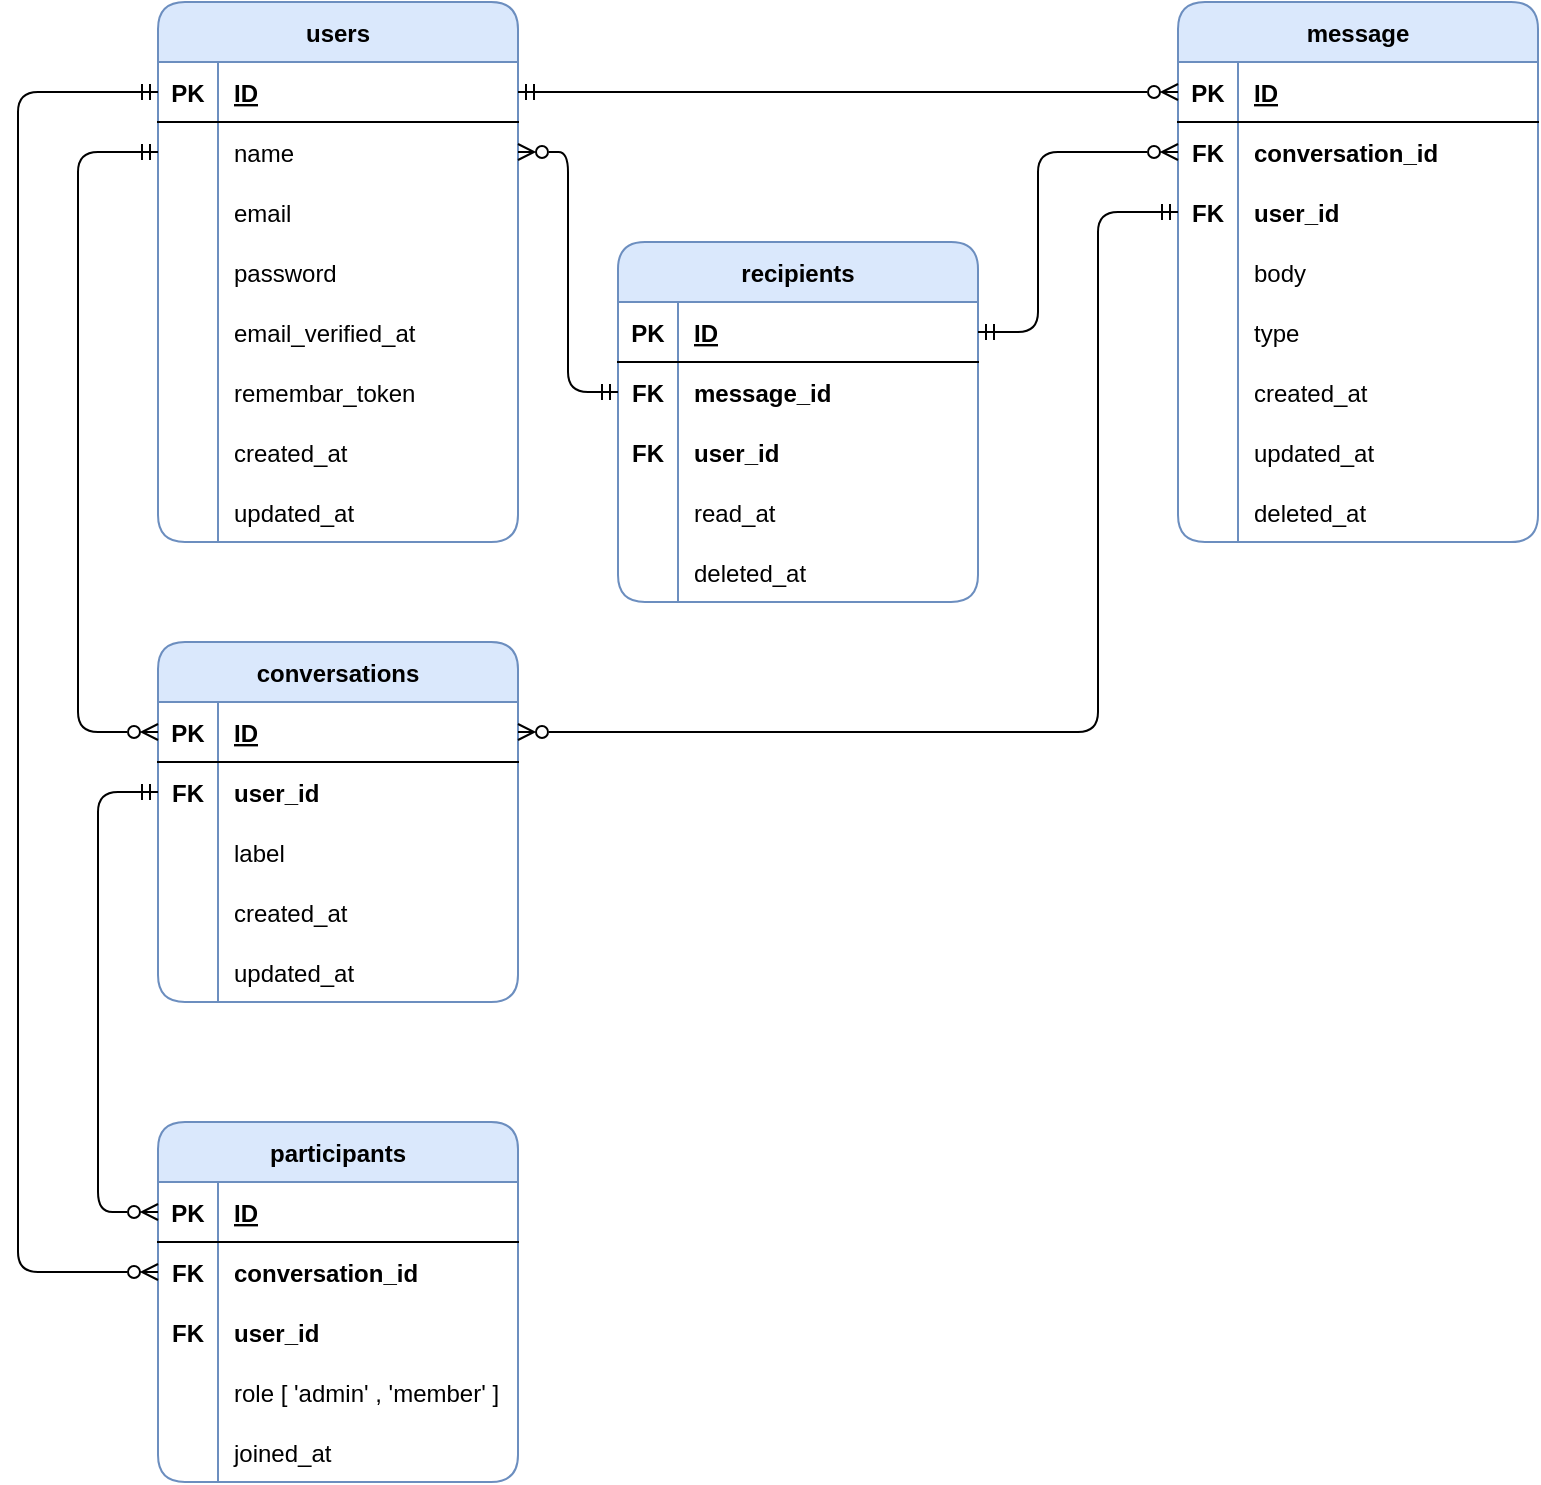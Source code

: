 <mxfile version="20.8.16" type="device"><diagram name="Page-1" id="VYthF_w5gr52Zh7X_joz"><mxGraphModel dx="1381" dy="808" grid="1" gridSize="10" guides="1" tooltips="1" connect="1" arrows="1" fold="1" page="1" pageScale="1" pageWidth="850" pageHeight="1100" math="0" shadow="0"><root><mxCell id="0"/><mxCell id="1" parent="0"/><mxCell id="FVKu1-KG73exiOE-UJJ5-1" value="conversations" style="shape=table;startSize=30;container=1;collapsible=1;childLayout=tableLayout;fixedRows=1;rowLines=0;fontStyle=1;align=center;resizeLast=1;rounded=1;shadow=0;swimlaneLine=1;fillColor=#dae8fc;strokeColor=#6c8ebf;" parent="1" vertex="1"><mxGeometry x="80" y="360" width="180" height="180" as="geometry"/></mxCell><mxCell id="FVKu1-KG73exiOE-UJJ5-2" value="" style="shape=tableRow;horizontal=0;startSize=0;swimlaneHead=0;swimlaneBody=0;fillColor=none;collapsible=0;dropTarget=0;points=[[0,0.5],[1,0.5]];portConstraint=eastwest;top=0;left=0;right=0;bottom=1;" parent="FVKu1-KG73exiOE-UJJ5-1" vertex="1"><mxGeometry y="30" width="180" height="30" as="geometry"/></mxCell><mxCell id="FVKu1-KG73exiOE-UJJ5-3" value="PK" style="shape=partialRectangle;connectable=0;fillColor=none;top=0;left=0;bottom=0;right=0;fontStyle=1;overflow=hidden;" parent="FVKu1-KG73exiOE-UJJ5-2" vertex="1"><mxGeometry width="30" height="30" as="geometry"><mxRectangle width="30" height="30" as="alternateBounds"/></mxGeometry></mxCell><mxCell id="FVKu1-KG73exiOE-UJJ5-4" value="ID" style="shape=partialRectangle;connectable=0;fillColor=none;top=0;left=0;bottom=0;right=0;align=left;spacingLeft=6;fontStyle=5;overflow=hidden;" parent="FVKu1-KG73exiOE-UJJ5-2" vertex="1"><mxGeometry x="30" width="150" height="30" as="geometry"><mxRectangle width="150" height="30" as="alternateBounds"/></mxGeometry></mxCell><mxCell id="FVKu1-KG73exiOE-UJJ5-5" value="" style="shape=tableRow;horizontal=0;startSize=0;swimlaneHead=0;swimlaneBody=0;fillColor=none;collapsible=0;dropTarget=0;points=[[0,0.5],[1,0.5]];portConstraint=eastwest;top=0;left=0;right=0;bottom=0;" parent="FVKu1-KG73exiOE-UJJ5-1" vertex="1"><mxGeometry y="60" width="180" height="30" as="geometry"/></mxCell><mxCell id="FVKu1-KG73exiOE-UJJ5-6" value="FK" style="shape=partialRectangle;connectable=0;fillColor=none;top=0;left=0;bottom=0;right=0;editable=1;overflow=hidden;fontStyle=1" parent="FVKu1-KG73exiOE-UJJ5-5" vertex="1"><mxGeometry width="30" height="30" as="geometry"><mxRectangle width="30" height="30" as="alternateBounds"/></mxGeometry></mxCell><mxCell id="FVKu1-KG73exiOE-UJJ5-7" value="user_id" style="shape=partialRectangle;connectable=0;fillColor=none;top=0;left=0;bottom=0;right=0;align=left;spacingLeft=6;overflow=hidden;fontStyle=1" parent="FVKu1-KG73exiOE-UJJ5-5" vertex="1"><mxGeometry x="30" width="150" height="30" as="geometry"><mxRectangle width="150" height="30" as="alternateBounds"/></mxGeometry></mxCell><mxCell id="FVKu1-KG73exiOE-UJJ5-8" value="" style="shape=tableRow;horizontal=0;startSize=0;swimlaneHead=0;swimlaneBody=0;fillColor=none;collapsible=0;dropTarget=0;points=[[0,0.5],[1,0.5]];portConstraint=eastwest;top=0;left=0;right=0;bottom=0;" parent="FVKu1-KG73exiOE-UJJ5-1" vertex="1"><mxGeometry y="90" width="180" height="30" as="geometry"/></mxCell><mxCell id="FVKu1-KG73exiOE-UJJ5-9" value="" style="shape=partialRectangle;connectable=0;fillColor=none;top=0;left=0;bottom=0;right=0;editable=1;overflow=hidden;" parent="FVKu1-KG73exiOE-UJJ5-8" vertex="1"><mxGeometry width="30" height="30" as="geometry"><mxRectangle width="30" height="30" as="alternateBounds"/></mxGeometry></mxCell><mxCell id="FVKu1-KG73exiOE-UJJ5-10" value="label" style="shape=partialRectangle;connectable=0;fillColor=none;top=0;left=0;bottom=0;right=0;align=left;spacingLeft=6;overflow=hidden;" parent="FVKu1-KG73exiOE-UJJ5-8" vertex="1"><mxGeometry x="30" width="150" height="30" as="geometry"><mxRectangle width="150" height="30" as="alternateBounds"/></mxGeometry></mxCell><mxCell id="FVKu1-KG73exiOE-UJJ5-11" value="" style="shape=tableRow;horizontal=0;startSize=0;swimlaneHead=0;swimlaneBody=0;fillColor=none;collapsible=0;dropTarget=0;points=[[0,0.5],[1,0.5]];portConstraint=eastwest;top=0;left=0;right=0;bottom=0;" parent="FVKu1-KG73exiOE-UJJ5-1" vertex="1"><mxGeometry y="120" width="180" height="30" as="geometry"/></mxCell><mxCell id="FVKu1-KG73exiOE-UJJ5-12" value="" style="shape=partialRectangle;connectable=0;fillColor=none;top=0;left=0;bottom=0;right=0;editable=1;overflow=hidden;" parent="FVKu1-KG73exiOE-UJJ5-11" vertex="1"><mxGeometry width="30" height="30" as="geometry"><mxRectangle width="30" height="30" as="alternateBounds"/></mxGeometry></mxCell><mxCell id="FVKu1-KG73exiOE-UJJ5-13" value="created_at" style="shape=partialRectangle;connectable=0;fillColor=none;top=0;left=0;bottom=0;right=0;align=left;spacingLeft=6;overflow=hidden;" parent="FVKu1-KG73exiOE-UJJ5-11" vertex="1"><mxGeometry x="30" width="150" height="30" as="geometry"><mxRectangle width="150" height="30" as="alternateBounds"/></mxGeometry></mxCell><mxCell id="FVKu1-KG73exiOE-UJJ5-59" value="" style="shape=tableRow;horizontal=0;startSize=0;swimlaneHead=0;swimlaneBody=0;fillColor=none;collapsible=0;dropTarget=0;points=[[0,0.5],[1,0.5]];portConstraint=eastwest;top=0;left=0;right=0;bottom=0;" parent="FVKu1-KG73exiOE-UJJ5-1" vertex="1"><mxGeometry y="150" width="180" height="30" as="geometry"/></mxCell><mxCell id="FVKu1-KG73exiOE-UJJ5-60" value="" style="shape=partialRectangle;connectable=0;fillColor=none;top=0;left=0;bottom=0;right=0;editable=1;overflow=hidden;" parent="FVKu1-KG73exiOE-UJJ5-59" vertex="1"><mxGeometry width="30" height="30" as="geometry"><mxRectangle width="30" height="30" as="alternateBounds"/></mxGeometry></mxCell><mxCell id="FVKu1-KG73exiOE-UJJ5-61" value="updated_at" style="shape=partialRectangle;connectable=0;fillColor=none;top=0;left=0;bottom=0;right=0;align=left;spacingLeft=6;overflow=hidden;" parent="FVKu1-KG73exiOE-UJJ5-59" vertex="1"><mxGeometry x="30" width="150" height="30" as="geometry"><mxRectangle width="150" height="30" as="alternateBounds"/></mxGeometry></mxCell><mxCell id="FVKu1-KG73exiOE-UJJ5-14" value="users" style="shape=table;startSize=30;container=1;collapsible=1;childLayout=tableLayout;fixedRows=1;rowLines=0;fontStyle=1;align=center;resizeLast=1;rounded=1;shadow=0;swimlaneLine=1;fillColor=#dae8fc;strokeColor=#6c8ebf;" parent="1" vertex="1"><mxGeometry x="80" y="40" width="180" height="270" as="geometry"/></mxCell><mxCell id="FVKu1-KG73exiOE-UJJ5-15" value="" style="shape=tableRow;horizontal=0;startSize=0;swimlaneHead=0;swimlaneBody=0;fillColor=none;collapsible=0;dropTarget=0;points=[[0,0.5],[1,0.5]];portConstraint=eastwest;top=0;left=0;right=0;bottom=1;" parent="FVKu1-KG73exiOE-UJJ5-14" vertex="1"><mxGeometry y="30" width="180" height="30" as="geometry"/></mxCell><mxCell id="FVKu1-KG73exiOE-UJJ5-16" value="PK" style="shape=partialRectangle;connectable=0;fillColor=none;top=0;left=0;bottom=0;right=0;fontStyle=1;overflow=hidden;" parent="FVKu1-KG73exiOE-UJJ5-15" vertex="1"><mxGeometry width="30" height="30" as="geometry"><mxRectangle width="30" height="30" as="alternateBounds"/></mxGeometry></mxCell><mxCell id="FVKu1-KG73exiOE-UJJ5-17" value="ID" style="shape=partialRectangle;connectable=0;fillColor=none;top=0;left=0;bottom=0;right=0;align=left;spacingLeft=6;fontStyle=5;overflow=hidden;" parent="FVKu1-KG73exiOE-UJJ5-15" vertex="1"><mxGeometry x="30" width="150" height="30" as="geometry"><mxRectangle width="150" height="30" as="alternateBounds"/></mxGeometry></mxCell><mxCell id="FVKu1-KG73exiOE-UJJ5-21" value="" style="shape=tableRow;horizontal=0;startSize=0;swimlaneHead=0;swimlaneBody=0;fillColor=none;collapsible=0;dropTarget=0;points=[[0,0.5],[1,0.5]];portConstraint=eastwest;top=0;left=0;right=0;bottom=0;" parent="FVKu1-KG73exiOE-UJJ5-14" vertex="1"><mxGeometry y="60" width="180" height="30" as="geometry"/></mxCell><mxCell id="FVKu1-KG73exiOE-UJJ5-22" value="" style="shape=partialRectangle;connectable=0;fillColor=none;top=0;left=0;bottom=0;right=0;editable=1;overflow=hidden;" parent="FVKu1-KG73exiOE-UJJ5-21" vertex="1"><mxGeometry width="30" height="30" as="geometry"><mxRectangle width="30" height="30" as="alternateBounds"/></mxGeometry></mxCell><mxCell id="FVKu1-KG73exiOE-UJJ5-23" value="name" style="shape=partialRectangle;connectable=0;fillColor=none;top=0;left=0;bottom=0;right=0;align=left;spacingLeft=6;overflow=hidden;" parent="FVKu1-KG73exiOE-UJJ5-21" vertex="1"><mxGeometry x="30" width="150" height="30" as="geometry"><mxRectangle width="150" height="30" as="alternateBounds"/></mxGeometry></mxCell><mxCell id="FVKu1-KG73exiOE-UJJ5-24" value="" style="shape=tableRow;horizontal=0;startSize=0;swimlaneHead=0;swimlaneBody=0;fillColor=none;collapsible=0;dropTarget=0;points=[[0,0.5],[1,0.5]];portConstraint=eastwest;top=0;left=0;right=0;bottom=0;" parent="FVKu1-KG73exiOE-UJJ5-14" vertex="1"><mxGeometry y="90" width="180" height="30" as="geometry"/></mxCell><mxCell id="FVKu1-KG73exiOE-UJJ5-25" value="" style="shape=partialRectangle;connectable=0;fillColor=none;top=0;left=0;bottom=0;right=0;editable=1;overflow=hidden;" parent="FVKu1-KG73exiOE-UJJ5-24" vertex="1"><mxGeometry width="30" height="30" as="geometry"><mxRectangle width="30" height="30" as="alternateBounds"/></mxGeometry></mxCell><mxCell id="FVKu1-KG73exiOE-UJJ5-26" value="email" style="shape=partialRectangle;connectable=0;fillColor=none;top=0;left=0;bottom=0;right=0;align=left;spacingLeft=6;overflow=hidden;" parent="FVKu1-KG73exiOE-UJJ5-24" vertex="1"><mxGeometry x="30" width="150" height="30" as="geometry"><mxRectangle width="150" height="30" as="alternateBounds"/></mxGeometry></mxCell><mxCell id="FVKu1-KG73exiOE-UJJ5-43" value="" style="shape=tableRow;horizontal=0;startSize=0;swimlaneHead=0;swimlaneBody=0;fillColor=none;collapsible=0;dropTarget=0;points=[[0,0.5],[1,0.5]];portConstraint=eastwest;top=0;left=0;right=0;bottom=0;" parent="FVKu1-KG73exiOE-UJJ5-14" vertex="1"><mxGeometry y="120" width="180" height="30" as="geometry"/></mxCell><mxCell id="FVKu1-KG73exiOE-UJJ5-44" value="" style="shape=partialRectangle;connectable=0;fillColor=none;top=0;left=0;bottom=0;right=0;editable=1;overflow=hidden;" parent="FVKu1-KG73exiOE-UJJ5-43" vertex="1"><mxGeometry width="30" height="30" as="geometry"><mxRectangle width="30" height="30" as="alternateBounds"/></mxGeometry></mxCell><mxCell id="FVKu1-KG73exiOE-UJJ5-45" value="password" style="shape=partialRectangle;connectable=0;fillColor=none;top=0;left=0;bottom=0;right=0;align=left;spacingLeft=6;overflow=hidden;" parent="FVKu1-KG73exiOE-UJJ5-43" vertex="1"><mxGeometry x="30" width="150" height="30" as="geometry"><mxRectangle width="150" height="30" as="alternateBounds"/></mxGeometry></mxCell><mxCell id="FVKu1-KG73exiOE-UJJ5-46" value="" style="shape=tableRow;horizontal=0;startSize=0;swimlaneHead=0;swimlaneBody=0;fillColor=none;collapsible=0;dropTarget=0;points=[[0,0.5],[1,0.5]];portConstraint=eastwest;top=0;left=0;right=0;bottom=0;" parent="FVKu1-KG73exiOE-UJJ5-14" vertex="1"><mxGeometry y="150" width="180" height="30" as="geometry"/></mxCell><mxCell id="FVKu1-KG73exiOE-UJJ5-47" value="" style="shape=partialRectangle;connectable=0;fillColor=none;top=0;left=0;bottom=0;right=0;editable=1;overflow=hidden;" parent="FVKu1-KG73exiOE-UJJ5-46" vertex="1"><mxGeometry width="30" height="30" as="geometry"><mxRectangle width="30" height="30" as="alternateBounds"/></mxGeometry></mxCell><mxCell id="FVKu1-KG73exiOE-UJJ5-48" value="email_verified_at" style="shape=partialRectangle;connectable=0;fillColor=none;top=0;left=0;bottom=0;right=0;align=left;spacingLeft=6;overflow=hidden;" parent="FVKu1-KG73exiOE-UJJ5-46" vertex="1"><mxGeometry x="30" width="150" height="30" as="geometry"><mxRectangle width="150" height="30" as="alternateBounds"/></mxGeometry></mxCell><mxCell id="FVKu1-KG73exiOE-UJJ5-50" value="" style="shape=tableRow;horizontal=0;startSize=0;swimlaneHead=0;swimlaneBody=0;fillColor=none;collapsible=0;dropTarget=0;points=[[0,0.5],[1,0.5]];portConstraint=eastwest;top=0;left=0;right=0;bottom=0;" parent="FVKu1-KG73exiOE-UJJ5-14" vertex="1"><mxGeometry y="180" width="180" height="30" as="geometry"/></mxCell><mxCell id="FVKu1-KG73exiOE-UJJ5-51" value="" style="shape=partialRectangle;connectable=0;fillColor=none;top=0;left=0;bottom=0;right=0;editable=1;overflow=hidden;" parent="FVKu1-KG73exiOE-UJJ5-50" vertex="1"><mxGeometry width="30" height="30" as="geometry"><mxRectangle width="30" height="30" as="alternateBounds"/></mxGeometry></mxCell><mxCell id="FVKu1-KG73exiOE-UJJ5-52" value="remembar_token" style="shape=partialRectangle;connectable=0;fillColor=none;top=0;left=0;bottom=0;right=0;align=left;spacingLeft=6;overflow=hidden;" parent="FVKu1-KG73exiOE-UJJ5-50" vertex="1"><mxGeometry x="30" width="150" height="30" as="geometry"><mxRectangle width="150" height="30" as="alternateBounds"/></mxGeometry></mxCell><mxCell id="FVKu1-KG73exiOE-UJJ5-53" value="" style="shape=tableRow;horizontal=0;startSize=0;swimlaneHead=0;swimlaneBody=0;fillColor=none;collapsible=0;dropTarget=0;points=[[0,0.5],[1,0.5]];portConstraint=eastwest;top=0;left=0;right=0;bottom=0;" parent="FVKu1-KG73exiOE-UJJ5-14" vertex="1"><mxGeometry y="210" width="180" height="30" as="geometry"/></mxCell><mxCell id="FVKu1-KG73exiOE-UJJ5-54" value="" style="shape=partialRectangle;connectable=0;fillColor=none;top=0;left=0;bottom=0;right=0;editable=1;overflow=hidden;" parent="FVKu1-KG73exiOE-UJJ5-53" vertex="1"><mxGeometry width="30" height="30" as="geometry"><mxRectangle width="30" height="30" as="alternateBounds"/></mxGeometry></mxCell><mxCell id="FVKu1-KG73exiOE-UJJ5-55" value="created_at" style="shape=partialRectangle;connectable=0;fillColor=none;top=0;left=0;bottom=0;right=0;align=left;spacingLeft=6;overflow=hidden;" parent="FVKu1-KG73exiOE-UJJ5-53" vertex="1"><mxGeometry x="30" width="150" height="30" as="geometry"><mxRectangle width="150" height="30" as="alternateBounds"/></mxGeometry></mxCell><mxCell id="FVKu1-KG73exiOE-UJJ5-56" value="" style="shape=tableRow;horizontal=0;startSize=0;swimlaneHead=0;swimlaneBody=0;fillColor=none;collapsible=0;dropTarget=0;points=[[0,0.5],[1,0.5]];portConstraint=eastwest;top=0;left=0;right=0;bottom=0;" parent="FVKu1-KG73exiOE-UJJ5-14" vertex="1"><mxGeometry y="240" width="180" height="30" as="geometry"/></mxCell><mxCell id="FVKu1-KG73exiOE-UJJ5-57" value="" style="shape=partialRectangle;connectable=0;fillColor=none;top=0;left=0;bottom=0;right=0;editable=1;overflow=hidden;" parent="FVKu1-KG73exiOE-UJJ5-56" vertex="1"><mxGeometry width="30" height="30" as="geometry"><mxRectangle width="30" height="30" as="alternateBounds"/></mxGeometry></mxCell><mxCell id="FVKu1-KG73exiOE-UJJ5-58" value="updated_at" style="shape=partialRectangle;connectable=0;fillColor=none;top=0;left=0;bottom=0;right=0;align=left;spacingLeft=6;overflow=hidden;" parent="FVKu1-KG73exiOE-UJJ5-56" vertex="1"><mxGeometry x="30" width="150" height="30" as="geometry"><mxRectangle width="150" height="30" as="alternateBounds"/></mxGeometry></mxCell><mxCell id="FVKu1-KG73exiOE-UJJ5-27" value="participants" style="shape=table;startSize=30;container=1;collapsible=1;childLayout=tableLayout;fixedRows=1;rowLines=0;fontStyle=1;align=center;resizeLast=1;rounded=1;shadow=0;swimlaneLine=1;fillColor=#dae8fc;strokeColor=#6c8ebf;" parent="1" vertex="1"><mxGeometry x="80" y="600" width="180.0" height="180" as="geometry"/></mxCell><mxCell id="FVKu1-KG73exiOE-UJJ5-28" value="" style="shape=tableRow;horizontal=0;startSize=0;swimlaneHead=0;swimlaneBody=0;fillColor=none;collapsible=0;dropTarget=0;points=[[0,0.5],[1,0.5]];portConstraint=eastwest;top=0;left=0;right=0;bottom=1;" parent="FVKu1-KG73exiOE-UJJ5-27" vertex="1"><mxGeometry y="30" width="180.0" height="30" as="geometry"/></mxCell><mxCell id="FVKu1-KG73exiOE-UJJ5-29" value="PK" style="shape=partialRectangle;connectable=0;fillColor=none;top=0;left=0;bottom=0;right=0;fontStyle=1;overflow=hidden;" parent="FVKu1-KG73exiOE-UJJ5-28" vertex="1"><mxGeometry width="30" height="30" as="geometry"><mxRectangle width="30" height="30" as="alternateBounds"/></mxGeometry></mxCell><mxCell id="FVKu1-KG73exiOE-UJJ5-30" value="ID" style="shape=partialRectangle;connectable=0;fillColor=none;top=0;left=0;bottom=0;right=0;align=left;spacingLeft=6;fontStyle=5;overflow=hidden;" parent="FVKu1-KG73exiOE-UJJ5-28" vertex="1"><mxGeometry x="30" width="150.0" height="30" as="geometry"><mxRectangle width="150.0" height="30" as="alternateBounds"/></mxGeometry></mxCell><mxCell id="FVKu1-KG73exiOE-UJJ5-31" value="" style="shape=tableRow;horizontal=0;startSize=0;swimlaneHead=0;swimlaneBody=0;fillColor=none;collapsible=0;dropTarget=0;points=[[0,0.5],[1,0.5]];portConstraint=eastwest;top=0;left=0;right=0;bottom=0;" parent="FVKu1-KG73exiOE-UJJ5-27" vertex="1"><mxGeometry y="60" width="180.0" height="30" as="geometry"/></mxCell><mxCell id="FVKu1-KG73exiOE-UJJ5-32" value="FK" style="shape=partialRectangle;connectable=0;fillColor=none;top=0;left=0;bottom=0;right=0;editable=1;overflow=hidden;fontStyle=1" parent="FVKu1-KG73exiOE-UJJ5-31" vertex="1"><mxGeometry width="30" height="30" as="geometry"><mxRectangle width="30" height="30" as="alternateBounds"/></mxGeometry></mxCell><mxCell id="FVKu1-KG73exiOE-UJJ5-33" value="conversation_id" style="shape=partialRectangle;connectable=0;fillColor=none;top=0;left=0;bottom=0;right=0;align=left;spacingLeft=6;overflow=hidden;fontStyle=1" parent="FVKu1-KG73exiOE-UJJ5-31" vertex="1"><mxGeometry x="30" width="150.0" height="30" as="geometry"><mxRectangle width="150.0" height="30" as="alternateBounds"/></mxGeometry></mxCell><mxCell id="FVKu1-KG73exiOE-UJJ5-40" value="" style="shape=tableRow;horizontal=0;startSize=0;swimlaneHead=0;swimlaneBody=0;fillColor=none;collapsible=0;dropTarget=0;points=[[0,0.5],[1,0.5]];portConstraint=eastwest;top=0;left=0;right=0;bottom=0;" parent="FVKu1-KG73exiOE-UJJ5-27" vertex="1"><mxGeometry y="90" width="180.0" height="30" as="geometry"/></mxCell><mxCell id="FVKu1-KG73exiOE-UJJ5-41" value="FK" style="shape=partialRectangle;connectable=0;fillColor=none;top=0;left=0;bottom=0;right=0;editable=1;overflow=hidden;fontStyle=1" parent="FVKu1-KG73exiOE-UJJ5-40" vertex="1"><mxGeometry width="30" height="30" as="geometry"><mxRectangle width="30" height="30" as="alternateBounds"/></mxGeometry></mxCell><mxCell id="FVKu1-KG73exiOE-UJJ5-42" value="user_id" style="shape=partialRectangle;connectable=0;fillColor=none;top=0;left=0;bottom=0;right=0;align=left;spacingLeft=6;overflow=hidden;fontStyle=1" parent="FVKu1-KG73exiOE-UJJ5-40" vertex="1"><mxGeometry x="30" width="150.0" height="30" as="geometry"><mxRectangle width="150.0" height="30" as="alternateBounds"/></mxGeometry></mxCell><mxCell id="FVKu1-KG73exiOE-UJJ5-34" value="" style="shape=tableRow;horizontal=0;startSize=0;swimlaneHead=0;swimlaneBody=0;fillColor=none;collapsible=0;dropTarget=0;points=[[0,0.5],[1,0.5]];portConstraint=eastwest;top=0;left=0;right=0;bottom=0;" parent="FVKu1-KG73exiOE-UJJ5-27" vertex="1"><mxGeometry y="120" width="180.0" height="30" as="geometry"/></mxCell><mxCell id="FVKu1-KG73exiOE-UJJ5-35" value="" style="shape=partialRectangle;connectable=0;fillColor=none;top=0;left=0;bottom=0;right=0;editable=1;overflow=hidden;" parent="FVKu1-KG73exiOE-UJJ5-34" vertex="1"><mxGeometry width="30" height="30" as="geometry"><mxRectangle width="30" height="30" as="alternateBounds"/></mxGeometry></mxCell><mxCell id="FVKu1-KG73exiOE-UJJ5-36" value="role [ 'admin' , 'member' ]" style="shape=partialRectangle;connectable=0;fillColor=none;top=0;left=0;bottom=0;right=0;align=left;spacingLeft=6;overflow=hidden;" parent="FVKu1-KG73exiOE-UJJ5-34" vertex="1"><mxGeometry x="30" width="150.0" height="30" as="geometry"><mxRectangle width="150.0" height="30" as="alternateBounds"/></mxGeometry></mxCell><mxCell id="FVKu1-KG73exiOE-UJJ5-37" value="" style="shape=tableRow;horizontal=0;startSize=0;swimlaneHead=0;swimlaneBody=0;fillColor=none;collapsible=0;dropTarget=0;points=[[0,0.5],[1,0.5]];portConstraint=eastwest;top=0;left=0;right=0;bottom=0;" parent="FVKu1-KG73exiOE-UJJ5-27" vertex="1"><mxGeometry y="150" width="180.0" height="30" as="geometry"/></mxCell><mxCell id="FVKu1-KG73exiOE-UJJ5-38" value="" style="shape=partialRectangle;connectable=0;fillColor=none;top=0;left=0;bottom=0;right=0;editable=1;overflow=hidden;" parent="FVKu1-KG73exiOE-UJJ5-37" vertex="1"><mxGeometry width="30" height="30" as="geometry"><mxRectangle width="30" height="30" as="alternateBounds"/></mxGeometry></mxCell><mxCell id="FVKu1-KG73exiOE-UJJ5-39" value="joined_at" style="shape=partialRectangle;connectable=0;fillColor=none;top=0;left=0;bottom=0;right=0;align=left;spacingLeft=6;overflow=hidden;" parent="FVKu1-KG73exiOE-UJJ5-37" vertex="1"><mxGeometry x="30" width="150.0" height="30" as="geometry"><mxRectangle width="150.0" height="30" as="alternateBounds"/></mxGeometry></mxCell><mxCell id="FVKu1-KG73exiOE-UJJ5-62" style="edgeStyle=orthogonalEdgeStyle;rounded=1;orthogonalLoop=1;jettySize=auto;html=1;startArrow=ERmandOne;startFill=0;entryX=0;entryY=0.5;entryDx=0;entryDy=0;endArrow=ERzeroToMany;endFill=0;exitX=0;exitY=0.5;exitDx=0;exitDy=0;" parent="1" source="FVKu1-KG73exiOE-UJJ5-15" target="FVKu1-KG73exiOE-UJJ5-31" edge="1"><mxGeometry relative="1" as="geometry"><mxPoint x="10" y="30" as="sourcePoint"/><mxPoint x="260" y="480" as="targetPoint"/><Array as="points"><mxPoint x="10" y="85"/><mxPoint x="10" y="675"/></Array></mxGeometry></mxCell><mxCell id="FVKu1-KG73exiOE-UJJ5-63" style="edgeStyle=orthogonalEdgeStyle;rounded=1;orthogonalLoop=1;jettySize=auto;html=1;exitX=0;exitY=0.5;exitDx=0;exitDy=0;entryX=0;entryY=0.5;entryDx=0;entryDy=0;startArrow=ERmandOne;startFill=0;endArrow=ERzeroToMany;endFill=0;" parent="1" source="FVKu1-KG73exiOE-UJJ5-5" target="FVKu1-KG73exiOE-UJJ5-28" edge="1"><mxGeometry relative="1" as="geometry"><Array as="points"><mxPoint x="50" y="435"/><mxPoint x="50" y="645"/></Array></mxGeometry></mxCell><mxCell id="FVKu1-KG73exiOE-UJJ5-80" value="recipients" style="shape=table;startSize=30;container=1;collapsible=1;childLayout=tableLayout;fixedRows=1;rowLines=0;fontStyle=1;align=center;resizeLast=1;rounded=1;shadow=0;swimlaneLine=1;fillColor=#dae8fc;strokeColor=#6c8ebf;" parent="1" vertex="1"><mxGeometry x="310" y="160" width="180.0" height="180" as="geometry"/></mxCell><mxCell id="FVKu1-KG73exiOE-UJJ5-81" value="" style="shape=tableRow;horizontal=0;startSize=0;swimlaneHead=0;swimlaneBody=0;fillColor=none;collapsible=0;dropTarget=0;points=[[0,0.5],[1,0.5]];portConstraint=eastwest;top=0;left=0;right=0;bottom=1;" parent="FVKu1-KG73exiOE-UJJ5-80" vertex="1"><mxGeometry y="30" width="180.0" height="30" as="geometry"/></mxCell><mxCell id="FVKu1-KG73exiOE-UJJ5-82" value="PK" style="shape=partialRectangle;connectable=0;fillColor=none;top=0;left=0;bottom=0;right=0;fontStyle=1;overflow=hidden;" parent="FVKu1-KG73exiOE-UJJ5-81" vertex="1"><mxGeometry width="30" height="30" as="geometry"><mxRectangle width="30" height="30" as="alternateBounds"/></mxGeometry></mxCell><mxCell id="FVKu1-KG73exiOE-UJJ5-83" value="ID" style="shape=partialRectangle;connectable=0;fillColor=none;top=0;left=0;bottom=0;right=0;align=left;spacingLeft=6;fontStyle=5;overflow=hidden;" parent="FVKu1-KG73exiOE-UJJ5-81" vertex="1"><mxGeometry x="30" width="150.0" height="30" as="geometry"><mxRectangle width="150.0" height="30" as="alternateBounds"/></mxGeometry></mxCell><mxCell id="FVKu1-KG73exiOE-UJJ5-84" value="" style="shape=tableRow;horizontal=0;startSize=0;swimlaneHead=0;swimlaneBody=0;fillColor=none;collapsible=0;dropTarget=0;points=[[0,0.5],[1,0.5]];portConstraint=eastwest;top=0;left=0;right=0;bottom=0;" parent="FVKu1-KG73exiOE-UJJ5-80" vertex="1"><mxGeometry y="60" width="180.0" height="30" as="geometry"/></mxCell><mxCell id="FVKu1-KG73exiOE-UJJ5-85" value="FK" style="shape=partialRectangle;connectable=0;fillColor=none;top=0;left=0;bottom=0;right=0;editable=1;overflow=hidden;fontStyle=1" parent="FVKu1-KG73exiOE-UJJ5-84" vertex="1"><mxGeometry width="30" height="30" as="geometry"><mxRectangle width="30" height="30" as="alternateBounds"/></mxGeometry></mxCell><mxCell id="FVKu1-KG73exiOE-UJJ5-86" value="message_id" style="shape=partialRectangle;connectable=0;fillColor=none;top=0;left=0;bottom=0;right=0;align=left;spacingLeft=6;overflow=hidden;fontStyle=1" parent="FVKu1-KG73exiOE-UJJ5-84" vertex="1"><mxGeometry x="30" width="150.0" height="30" as="geometry"><mxRectangle width="150.0" height="30" as="alternateBounds"/></mxGeometry></mxCell><mxCell id="FVKu1-KG73exiOE-UJJ5-87" value="" style="shape=tableRow;horizontal=0;startSize=0;swimlaneHead=0;swimlaneBody=0;fillColor=none;collapsible=0;dropTarget=0;points=[[0,0.5],[1,0.5]];portConstraint=eastwest;top=0;left=0;right=0;bottom=0;" parent="FVKu1-KG73exiOE-UJJ5-80" vertex="1"><mxGeometry y="90" width="180.0" height="30" as="geometry"/></mxCell><mxCell id="FVKu1-KG73exiOE-UJJ5-88" value="FK" style="shape=partialRectangle;connectable=0;fillColor=none;top=0;left=0;bottom=0;right=0;editable=1;overflow=hidden;fontStyle=1" parent="FVKu1-KG73exiOE-UJJ5-87" vertex="1"><mxGeometry width="30" height="30" as="geometry"><mxRectangle width="30" height="30" as="alternateBounds"/></mxGeometry></mxCell><mxCell id="FVKu1-KG73exiOE-UJJ5-89" value="user_id" style="shape=partialRectangle;connectable=0;fillColor=none;top=0;left=0;bottom=0;right=0;align=left;spacingLeft=6;overflow=hidden;fontStyle=1" parent="FVKu1-KG73exiOE-UJJ5-87" vertex="1"><mxGeometry x="30" width="150.0" height="30" as="geometry"><mxRectangle width="150.0" height="30" as="alternateBounds"/></mxGeometry></mxCell><mxCell id="FVKu1-KG73exiOE-UJJ5-90" value="" style="shape=tableRow;horizontal=0;startSize=0;swimlaneHead=0;swimlaneBody=0;fillColor=none;collapsible=0;dropTarget=0;points=[[0,0.5],[1,0.5]];portConstraint=eastwest;top=0;left=0;right=0;bottom=0;" parent="FVKu1-KG73exiOE-UJJ5-80" vertex="1"><mxGeometry y="120" width="180.0" height="30" as="geometry"/></mxCell><mxCell id="FVKu1-KG73exiOE-UJJ5-91" value="" style="shape=partialRectangle;connectable=0;fillColor=none;top=0;left=0;bottom=0;right=0;editable=1;overflow=hidden;" parent="FVKu1-KG73exiOE-UJJ5-90" vertex="1"><mxGeometry width="30" height="30" as="geometry"><mxRectangle width="30" height="30" as="alternateBounds"/></mxGeometry></mxCell><mxCell id="FVKu1-KG73exiOE-UJJ5-92" value="read_at" style="shape=partialRectangle;connectable=0;fillColor=none;top=0;left=0;bottom=0;right=0;align=left;spacingLeft=6;overflow=hidden;" parent="FVKu1-KG73exiOE-UJJ5-90" vertex="1"><mxGeometry x="30" width="150.0" height="30" as="geometry"><mxRectangle width="150.0" height="30" as="alternateBounds"/></mxGeometry></mxCell><mxCell id="FVKu1-KG73exiOE-UJJ5-93" value="" style="shape=tableRow;horizontal=0;startSize=0;swimlaneHead=0;swimlaneBody=0;fillColor=none;collapsible=0;dropTarget=0;points=[[0,0.5],[1,0.5]];portConstraint=eastwest;top=0;left=0;right=0;bottom=0;" parent="FVKu1-KG73exiOE-UJJ5-80" vertex="1"><mxGeometry y="150" width="180.0" height="30" as="geometry"/></mxCell><mxCell id="FVKu1-KG73exiOE-UJJ5-94" value="" style="shape=partialRectangle;connectable=0;fillColor=none;top=0;left=0;bottom=0;right=0;editable=1;overflow=hidden;" parent="FVKu1-KG73exiOE-UJJ5-93" vertex="1"><mxGeometry width="30" height="30" as="geometry"><mxRectangle width="30" height="30" as="alternateBounds"/></mxGeometry></mxCell><mxCell id="FVKu1-KG73exiOE-UJJ5-95" value="deleted_at" style="shape=partialRectangle;connectable=0;fillColor=none;top=0;left=0;bottom=0;right=0;align=left;spacingLeft=6;overflow=hidden;" parent="FVKu1-KG73exiOE-UJJ5-93" vertex="1"><mxGeometry x="30" width="150.0" height="30" as="geometry"><mxRectangle width="150.0" height="30" as="alternateBounds"/></mxGeometry></mxCell><mxCell id="FVKu1-KG73exiOE-UJJ5-97" style="edgeStyle=orthogonalEdgeStyle;rounded=1;orthogonalLoop=1;jettySize=auto;html=1;exitX=0;exitY=0.5;exitDx=0;exitDy=0;entryX=0;entryY=0.5;entryDx=0;entryDy=0;startArrow=ERmandOne;startFill=0;endArrow=ERzeroToMany;endFill=0;" parent="1" source="FVKu1-KG73exiOE-UJJ5-21" target="FVKu1-KG73exiOE-UJJ5-2" edge="1"><mxGeometry relative="1" as="geometry"><Array as="points"><mxPoint x="40" y="115"/><mxPoint x="40" y="405"/></Array></mxGeometry></mxCell><mxCell id="FVKu1-KG73exiOE-UJJ5-126" value="message" style="shape=table;startSize=30;container=1;collapsible=1;childLayout=tableLayout;fixedRows=1;rowLines=0;fontStyle=1;align=center;resizeLast=1;rounded=1;shadow=0;swimlaneLine=1;fillColor=#dae8fc;strokeColor=#6c8ebf;" parent="1" vertex="1"><mxGeometry x="590" y="40" width="180.0" height="270" as="geometry"/></mxCell><mxCell id="FVKu1-KG73exiOE-UJJ5-127" value="" style="shape=tableRow;horizontal=0;startSize=0;swimlaneHead=0;swimlaneBody=0;fillColor=none;collapsible=0;dropTarget=0;points=[[0,0.5],[1,0.5]];portConstraint=eastwest;top=0;left=0;right=0;bottom=1;" parent="FVKu1-KG73exiOE-UJJ5-126" vertex="1"><mxGeometry y="30" width="180.0" height="30" as="geometry"/></mxCell><mxCell id="FVKu1-KG73exiOE-UJJ5-128" value="PK" style="shape=partialRectangle;connectable=0;fillColor=none;top=0;left=0;bottom=0;right=0;fontStyle=1;overflow=hidden;" parent="FVKu1-KG73exiOE-UJJ5-127" vertex="1"><mxGeometry width="30" height="30" as="geometry"><mxRectangle width="30" height="30" as="alternateBounds"/></mxGeometry></mxCell><mxCell id="FVKu1-KG73exiOE-UJJ5-129" value="ID" style="shape=partialRectangle;connectable=0;fillColor=none;top=0;left=0;bottom=0;right=0;align=left;spacingLeft=6;fontStyle=5;overflow=hidden;" parent="FVKu1-KG73exiOE-UJJ5-127" vertex="1"><mxGeometry x="30" width="150.0" height="30" as="geometry"><mxRectangle width="150.0" height="30" as="alternateBounds"/></mxGeometry></mxCell><mxCell id="FVKu1-KG73exiOE-UJJ5-130" value="" style="shape=tableRow;horizontal=0;startSize=0;swimlaneHead=0;swimlaneBody=0;fillColor=none;collapsible=0;dropTarget=0;points=[[0,0.5],[1,0.5]];portConstraint=eastwest;top=0;left=0;right=0;bottom=0;" parent="FVKu1-KG73exiOE-UJJ5-126" vertex="1"><mxGeometry y="60" width="180.0" height="30" as="geometry"/></mxCell><mxCell id="FVKu1-KG73exiOE-UJJ5-131" value="FK" style="shape=partialRectangle;connectable=0;fillColor=none;top=0;left=0;bottom=0;right=0;editable=1;overflow=hidden;fontStyle=1" parent="FVKu1-KG73exiOE-UJJ5-130" vertex="1"><mxGeometry width="30" height="30" as="geometry"><mxRectangle width="30" height="30" as="alternateBounds"/></mxGeometry></mxCell><mxCell id="FVKu1-KG73exiOE-UJJ5-132" value="conversation_id" style="shape=partialRectangle;connectable=0;fillColor=none;top=0;left=0;bottom=0;right=0;align=left;spacingLeft=6;overflow=hidden;fontStyle=1" parent="FVKu1-KG73exiOE-UJJ5-130" vertex="1"><mxGeometry x="30" width="150.0" height="30" as="geometry"><mxRectangle width="150.0" height="30" as="alternateBounds"/></mxGeometry></mxCell><mxCell id="FVKu1-KG73exiOE-UJJ5-133" value="" style="shape=tableRow;horizontal=0;startSize=0;swimlaneHead=0;swimlaneBody=0;fillColor=none;collapsible=0;dropTarget=0;points=[[0,0.5],[1,0.5]];portConstraint=eastwest;top=0;left=0;right=0;bottom=0;" parent="FVKu1-KG73exiOE-UJJ5-126" vertex="1"><mxGeometry y="90" width="180.0" height="30" as="geometry"/></mxCell><mxCell id="FVKu1-KG73exiOE-UJJ5-134" value="FK" style="shape=partialRectangle;connectable=0;fillColor=none;top=0;left=0;bottom=0;right=0;editable=1;overflow=hidden;fontStyle=1" parent="FVKu1-KG73exiOE-UJJ5-133" vertex="1"><mxGeometry width="30" height="30" as="geometry"><mxRectangle width="30" height="30" as="alternateBounds"/></mxGeometry></mxCell><mxCell id="FVKu1-KG73exiOE-UJJ5-135" value="user_id" style="shape=partialRectangle;connectable=0;fillColor=none;top=0;left=0;bottom=0;right=0;align=left;spacingLeft=6;overflow=hidden;fontStyle=1" parent="FVKu1-KG73exiOE-UJJ5-133" vertex="1"><mxGeometry x="30" width="150.0" height="30" as="geometry"><mxRectangle width="150.0" height="30" as="alternateBounds"/></mxGeometry></mxCell><mxCell id="FVKu1-KG73exiOE-UJJ5-136" value="" style="shape=tableRow;horizontal=0;startSize=0;swimlaneHead=0;swimlaneBody=0;fillColor=none;collapsible=0;dropTarget=0;points=[[0,0.5],[1,0.5]];portConstraint=eastwest;top=0;left=0;right=0;bottom=0;" parent="FVKu1-KG73exiOE-UJJ5-126" vertex="1"><mxGeometry y="120" width="180.0" height="30" as="geometry"/></mxCell><mxCell id="FVKu1-KG73exiOE-UJJ5-137" value="" style="shape=partialRectangle;connectable=0;fillColor=none;top=0;left=0;bottom=0;right=0;editable=1;overflow=hidden;" parent="FVKu1-KG73exiOE-UJJ5-136" vertex="1"><mxGeometry width="30" height="30" as="geometry"><mxRectangle width="30" height="30" as="alternateBounds"/></mxGeometry></mxCell><mxCell id="FVKu1-KG73exiOE-UJJ5-138" value="body" style="shape=partialRectangle;connectable=0;fillColor=none;top=0;left=0;bottom=0;right=0;align=left;spacingLeft=6;overflow=hidden;" parent="FVKu1-KG73exiOE-UJJ5-136" vertex="1"><mxGeometry x="30" width="150.0" height="30" as="geometry"><mxRectangle width="150.0" height="30" as="alternateBounds"/></mxGeometry></mxCell><mxCell id="FVKu1-KG73exiOE-UJJ5-139" value="" style="shape=tableRow;horizontal=0;startSize=0;swimlaneHead=0;swimlaneBody=0;fillColor=none;collapsible=0;dropTarget=0;points=[[0,0.5],[1,0.5]];portConstraint=eastwest;top=0;left=0;right=0;bottom=0;" parent="FVKu1-KG73exiOE-UJJ5-126" vertex="1"><mxGeometry y="150" width="180.0" height="30" as="geometry"/></mxCell><mxCell id="FVKu1-KG73exiOE-UJJ5-140" value="" style="shape=partialRectangle;connectable=0;fillColor=none;top=0;left=0;bottom=0;right=0;editable=1;overflow=hidden;" parent="FVKu1-KG73exiOE-UJJ5-139" vertex="1"><mxGeometry width="30" height="30" as="geometry"><mxRectangle width="30" height="30" as="alternateBounds"/></mxGeometry></mxCell><mxCell id="FVKu1-KG73exiOE-UJJ5-141" value="type" style="shape=partialRectangle;connectable=0;fillColor=none;top=0;left=0;bottom=0;right=0;align=left;spacingLeft=6;overflow=hidden;" parent="FVKu1-KG73exiOE-UJJ5-139" vertex="1"><mxGeometry x="30" width="150.0" height="30" as="geometry"><mxRectangle width="150.0" height="30" as="alternateBounds"/></mxGeometry></mxCell><mxCell id="FVKu1-KG73exiOE-UJJ5-142" value="" style="shape=tableRow;horizontal=0;startSize=0;swimlaneHead=0;swimlaneBody=0;fillColor=none;collapsible=0;dropTarget=0;points=[[0,0.5],[1,0.5]];portConstraint=eastwest;top=0;left=0;right=0;bottom=0;" parent="FVKu1-KG73exiOE-UJJ5-126" vertex="1"><mxGeometry y="180" width="180.0" height="30" as="geometry"/></mxCell><mxCell id="FVKu1-KG73exiOE-UJJ5-143" value="" style="shape=partialRectangle;connectable=0;fillColor=none;top=0;left=0;bottom=0;right=0;editable=1;overflow=hidden;" parent="FVKu1-KG73exiOE-UJJ5-142" vertex="1"><mxGeometry width="30" height="30" as="geometry"><mxRectangle width="30" height="30" as="alternateBounds"/></mxGeometry></mxCell><mxCell id="FVKu1-KG73exiOE-UJJ5-144" value="created_at" style="shape=partialRectangle;connectable=0;fillColor=none;top=0;left=0;bottom=0;right=0;align=left;spacingLeft=6;overflow=hidden;" parent="FVKu1-KG73exiOE-UJJ5-142" vertex="1"><mxGeometry x="30" width="150.0" height="30" as="geometry"><mxRectangle width="150.0" height="30" as="alternateBounds"/></mxGeometry></mxCell><mxCell id="FVKu1-KG73exiOE-UJJ5-145" value="" style="shape=tableRow;horizontal=0;startSize=0;swimlaneHead=0;swimlaneBody=0;fillColor=none;collapsible=0;dropTarget=0;points=[[0,0.5],[1,0.5]];portConstraint=eastwest;top=0;left=0;right=0;bottom=0;" parent="FVKu1-KG73exiOE-UJJ5-126" vertex="1"><mxGeometry y="210" width="180.0" height="30" as="geometry"/></mxCell><mxCell id="FVKu1-KG73exiOE-UJJ5-146" value="" style="shape=partialRectangle;connectable=0;fillColor=none;top=0;left=0;bottom=0;right=0;editable=1;overflow=hidden;" parent="FVKu1-KG73exiOE-UJJ5-145" vertex="1"><mxGeometry width="30" height="30" as="geometry"><mxRectangle width="30" height="30" as="alternateBounds"/></mxGeometry></mxCell><mxCell id="FVKu1-KG73exiOE-UJJ5-147" value="updated_at" style="shape=partialRectangle;connectable=0;fillColor=none;top=0;left=0;bottom=0;right=0;align=left;spacingLeft=6;overflow=hidden;" parent="FVKu1-KG73exiOE-UJJ5-145" vertex="1"><mxGeometry x="30" width="150.0" height="30" as="geometry"><mxRectangle width="150.0" height="30" as="alternateBounds"/></mxGeometry></mxCell><mxCell id="FVKu1-KG73exiOE-UJJ5-148" value="" style="shape=tableRow;horizontal=0;startSize=0;swimlaneHead=0;swimlaneBody=0;fillColor=none;collapsible=0;dropTarget=0;points=[[0,0.5],[1,0.5]];portConstraint=eastwest;top=0;left=0;right=0;bottom=0;" parent="FVKu1-KG73exiOE-UJJ5-126" vertex="1"><mxGeometry y="240" width="180.0" height="30" as="geometry"/></mxCell><mxCell id="FVKu1-KG73exiOE-UJJ5-149" value="" style="shape=partialRectangle;connectable=0;fillColor=none;top=0;left=0;bottom=0;right=0;editable=1;overflow=hidden;" parent="FVKu1-KG73exiOE-UJJ5-148" vertex="1"><mxGeometry width="30" height="30" as="geometry"><mxRectangle width="30" height="30" as="alternateBounds"/></mxGeometry></mxCell><mxCell id="FVKu1-KG73exiOE-UJJ5-150" value="deleted_at" style="shape=partialRectangle;connectable=0;fillColor=none;top=0;left=0;bottom=0;right=0;align=left;spacingLeft=6;overflow=hidden;" parent="FVKu1-KG73exiOE-UJJ5-148" vertex="1"><mxGeometry x="30" width="150.0" height="30" as="geometry"><mxRectangle width="150.0" height="30" as="alternateBounds"/></mxGeometry></mxCell><mxCell id="FVKu1-KG73exiOE-UJJ5-152" style="edgeStyle=orthogonalEdgeStyle;rounded=1;orthogonalLoop=1;jettySize=auto;html=1;exitX=1;exitY=0.5;exitDx=0;exitDy=0;entryX=0;entryY=0.5;entryDx=0;entryDy=0;startArrow=ERmandOne;startFill=0;endArrow=ERzeroToMany;endFill=0;" parent="1" source="FVKu1-KG73exiOE-UJJ5-15" target="FVKu1-KG73exiOE-UJJ5-127" edge="1"><mxGeometry relative="1" as="geometry"/></mxCell><mxCell id="FVKu1-KG73exiOE-UJJ5-153" style="edgeStyle=orthogonalEdgeStyle;rounded=1;orthogonalLoop=1;jettySize=auto;html=1;exitX=0;exitY=0.5;exitDx=0;exitDy=0;entryX=1;entryY=0.5;entryDx=0;entryDy=0;startArrow=ERmandOne;startFill=0;endArrow=ERzeroToMany;endFill=0;" parent="1" source="FVKu1-KG73exiOE-UJJ5-133" target="FVKu1-KG73exiOE-UJJ5-2" edge="1"><mxGeometry relative="1" as="geometry"><Array as="points"><mxPoint x="550" y="145"/><mxPoint x="550" y="405"/></Array></mxGeometry></mxCell><mxCell id="FVKu1-KG73exiOE-UJJ5-154" style="edgeStyle=orthogonalEdgeStyle;rounded=1;orthogonalLoop=1;jettySize=auto;html=1;startArrow=ERmandOne;startFill=0;endArrow=ERzeroToMany;endFill=0;entryX=0;entryY=0.5;entryDx=0;entryDy=0;exitX=1;exitY=0.5;exitDx=0;exitDy=0;" parent="1" source="FVKu1-KG73exiOE-UJJ5-81" target="FVKu1-KG73exiOE-UJJ5-130" edge="1"><mxGeometry relative="1" as="geometry"><mxPoint x="510" y="290" as="sourcePoint"/><mxPoint x="380" y="140" as="targetPoint"/><Array as="points"><mxPoint x="520" y="205"/><mxPoint x="520" y="115"/></Array></mxGeometry></mxCell><mxCell id="FVKu1-KG73exiOE-UJJ5-155" style="edgeStyle=orthogonalEdgeStyle;rounded=1;orthogonalLoop=1;jettySize=auto;html=1;exitX=0;exitY=0.5;exitDx=0;exitDy=0;entryX=1;entryY=0.5;entryDx=0;entryDy=0;startArrow=ERmandOne;startFill=0;endArrow=ERzeroToMany;endFill=0;" parent="1" source="FVKu1-KG73exiOE-UJJ5-84" target="FVKu1-KG73exiOE-UJJ5-21" edge="1"><mxGeometry relative="1" as="geometry"/></mxCell></root></mxGraphModel></diagram></mxfile>